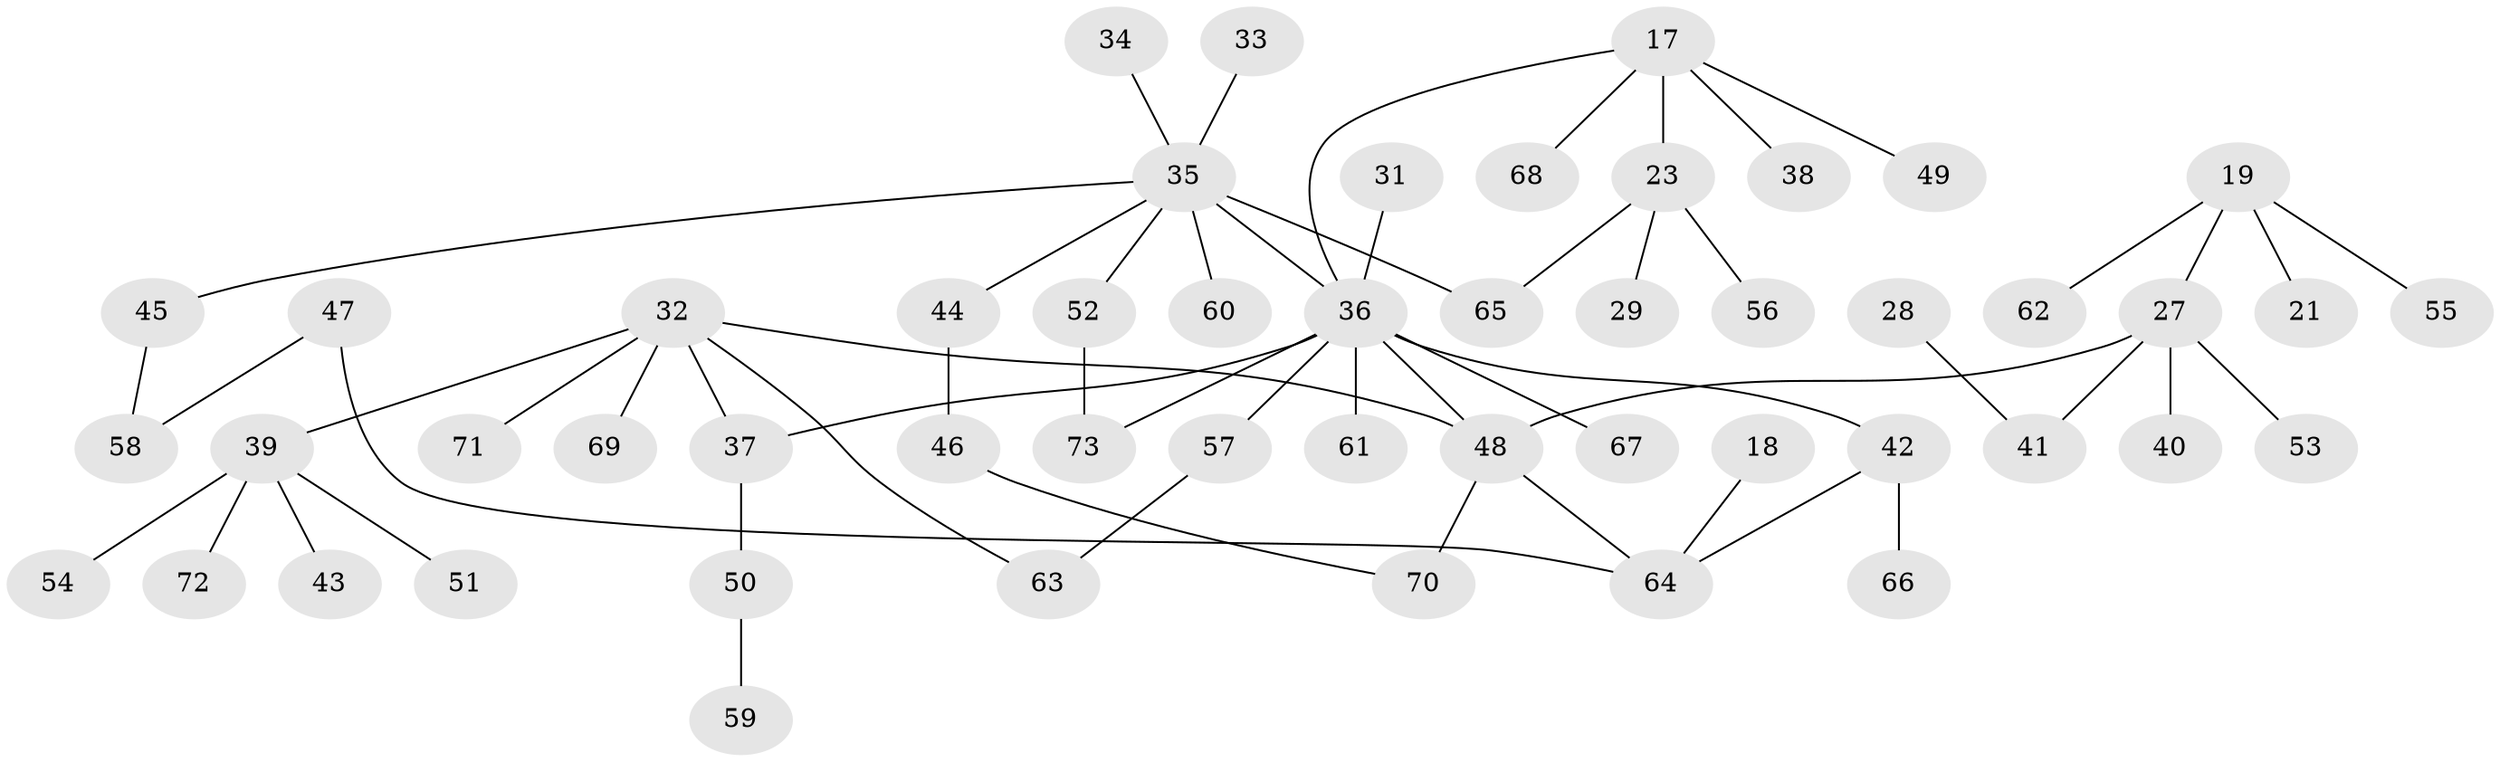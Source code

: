 // original degree distribution, {4: 0.1232876712328767, 2: 0.2602739726027397, 5: 0.0547945205479452, 6: 0.0136986301369863, 3: 0.136986301369863, 1: 0.410958904109589}
// Generated by graph-tools (version 1.1) at 2025/44/03/04/25 21:44:25]
// undirected, 51 vertices, 57 edges
graph export_dot {
graph [start="1"]
  node [color=gray90,style=filled];
  17;
  18;
  19;
  21;
  23;
  27 [super="+13"];
  28;
  29;
  31;
  32 [super="+30"];
  33;
  34;
  35 [super="+20+25+15+14+2"];
  36 [super="+5+1"];
  37 [super="+22"];
  38;
  39;
  40;
  41 [super="+16"];
  42 [super="+26+24"];
  43;
  44;
  45;
  46;
  47;
  48 [super="+4"];
  49;
  50;
  51;
  52;
  53;
  54;
  55;
  56;
  57;
  58;
  59;
  60;
  61;
  62;
  63;
  64 [super="+8"];
  65;
  66;
  67;
  68;
  69;
  70;
  71;
  72;
  73;
  17 -- 23;
  17 -- 38;
  17 -- 49;
  17 -- 68;
  17 -- 36;
  18 -- 64;
  19 -- 21;
  19 -- 55;
  19 -- 62;
  19 -- 27;
  23 -- 29;
  23 -- 56;
  23 -- 65;
  27 -- 40;
  27 -- 48;
  27 -- 53;
  27 -- 41;
  28 -- 41;
  31 -- 36;
  32 -- 39;
  32 -- 63;
  32 -- 48;
  32 -- 37;
  32 -- 69;
  32 -- 71;
  33 -- 35;
  34 -- 35;
  35 -- 60;
  35 -- 65;
  35 -- 36 [weight=2];
  35 -- 45;
  35 -- 52;
  35 -- 44;
  36 -- 37;
  36 -- 61;
  36 -- 67;
  36 -- 48;
  36 -- 57;
  36 -- 73;
  36 -- 42;
  37 -- 50;
  39 -- 43;
  39 -- 51;
  39 -- 54;
  39 -- 72;
  42 -- 66;
  42 -- 64;
  44 -- 46;
  45 -- 58;
  46 -- 70;
  47 -- 58;
  47 -- 64;
  48 -- 70;
  48 -- 64;
  50 -- 59;
  52 -- 73;
  57 -- 63;
}
